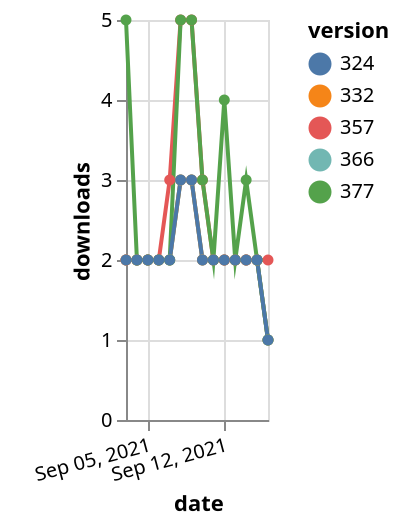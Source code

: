 {"$schema": "https://vega.github.io/schema/vega-lite/v5.json", "description": "A simple bar chart with embedded data.", "data": {"values": [{"date": "2021-09-03", "total": 2303, "delta": 2, "version": "366"}, {"date": "2021-09-04", "total": 2305, "delta": 2, "version": "366"}, {"date": "2021-09-05", "total": 2307, "delta": 2, "version": "366"}, {"date": "2021-09-06", "total": 2309, "delta": 2, "version": "366"}, {"date": "2021-09-07", "total": 2311, "delta": 2, "version": "366"}, {"date": "2021-09-08", "total": 2314, "delta": 3, "version": "366"}, {"date": "2021-09-09", "total": 2317, "delta": 3, "version": "366"}, {"date": "2021-09-10", "total": 2319, "delta": 2, "version": "366"}, {"date": "2021-09-11", "total": 2321, "delta": 2, "version": "366"}, {"date": "2021-09-12", "total": 2323, "delta": 2, "version": "366"}, {"date": "2021-09-13", "total": 2325, "delta": 2, "version": "366"}, {"date": "2021-09-14", "total": 2327, "delta": 2, "version": "366"}, {"date": "2021-09-15", "total": 2329, "delta": 2, "version": "366"}, {"date": "2021-09-16", "total": 2330, "delta": 1, "version": "366"}, {"date": "2021-09-03", "total": 2873, "delta": 2, "version": "357"}, {"date": "2021-09-04", "total": 2875, "delta": 2, "version": "357"}, {"date": "2021-09-05", "total": 2877, "delta": 2, "version": "357"}, {"date": "2021-09-06", "total": 2879, "delta": 2, "version": "357"}, {"date": "2021-09-07", "total": 2882, "delta": 3, "version": "357"}, {"date": "2021-09-08", "total": 2887, "delta": 5, "version": "357"}, {"date": "2021-09-09", "total": 2892, "delta": 5, "version": "357"}, {"date": "2021-09-10", "total": 2895, "delta": 3, "version": "357"}, {"date": "2021-09-11", "total": 2897, "delta": 2, "version": "357"}, {"date": "2021-09-12", "total": 2899, "delta": 2, "version": "357"}, {"date": "2021-09-13", "total": 2901, "delta": 2, "version": "357"}, {"date": "2021-09-14", "total": 2903, "delta": 2, "version": "357"}, {"date": "2021-09-15", "total": 2905, "delta": 2, "version": "357"}, {"date": "2021-09-16", "total": 2907, "delta": 2, "version": "357"}, {"date": "2021-09-03", "total": 2762, "delta": 2, "version": "332"}, {"date": "2021-09-04", "total": 2764, "delta": 2, "version": "332"}, {"date": "2021-09-05", "total": 2766, "delta": 2, "version": "332"}, {"date": "2021-09-06", "total": 2768, "delta": 2, "version": "332"}, {"date": "2021-09-07", "total": 2770, "delta": 2, "version": "332"}, {"date": "2021-09-08", "total": 2773, "delta": 3, "version": "332"}, {"date": "2021-09-09", "total": 2776, "delta": 3, "version": "332"}, {"date": "2021-09-10", "total": 2778, "delta": 2, "version": "332"}, {"date": "2021-09-11", "total": 2780, "delta": 2, "version": "332"}, {"date": "2021-09-12", "total": 2782, "delta": 2, "version": "332"}, {"date": "2021-09-13", "total": 2784, "delta": 2, "version": "332"}, {"date": "2021-09-14", "total": 2786, "delta": 2, "version": "332"}, {"date": "2021-09-15", "total": 2788, "delta": 2, "version": "332"}, {"date": "2021-09-16", "total": 2789, "delta": 1, "version": "332"}, {"date": "2021-09-03", "total": 2103, "delta": 5, "version": "377"}, {"date": "2021-09-04", "total": 2105, "delta": 2, "version": "377"}, {"date": "2021-09-05", "total": 2107, "delta": 2, "version": "377"}, {"date": "2021-09-06", "total": 2109, "delta": 2, "version": "377"}, {"date": "2021-09-07", "total": 2111, "delta": 2, "version": "377"}, {"date": "2021-09-08", "total": 2116, "delta": 5, "version": "377"}, {"date": "2021-09-09", "total": 2121, "delta": 5, "version": "377"}, {"date": "2021-09-10", "total": 2124, "delta": 3, "version": "377"}, {"date": "2021-09-11", "total": 2126, "delta": 2, "version": "377"}, {"date": "2021-09-12", "total": 2130, "delta": 4, "version": "377"}, {"date": "2021-09-13", "total": 2132, "delta": 2, "version": "377"}, {"date": "2021-09-14", "total": 2135, "delta": 3, "version": "377"}, {"date": "2021-09-15", "total": 2137, "delta": 2, "version": "377"}, {"date": "2021-09-16", "total": 2138, "delta": 1, "version": "377"}, {"date": "2021-09-03", "total": 2509, "delta": 2, "version": "324"}, {"date": "2021-09-04", "total": 2511, "delta": 2, "version": "324"}, {"date": "2021-09-05", "total": 2513, "delta": 2, "version": "324"}, {"date": "2021-09-06", "total": 2515, "delta": 2, "version": "324"}, {"date": "2021-09-07", "total": 2517, "delta": 2, "version": "324"}, {"date": "2021-09-08", "total": 2520, "delta": 3, "version": "324"}, {"date": "2021-09-09", "total": 2523, "delta": 3, "version": "324"}, {"date": "2021-09-10", "total": 2525, "delta": 2, "version": "324"}, {"date": "2021-09-11", "total": 2527, "delta": 2, "version": "324"}, {"date": "2021-09-12", "total": 2529, "delta": 2, "version": "324"}, {"date": "2021-09-13", "total": 2531, "delta": 2, "version": "324"}, {"date": "2021-09-14", "total": 2533, "delta": 2, "version": "324"}, {"date": "2021-09-15", "total": 2535, "delta": 2, "version": "324"}, {"date": "2021-09-16", "total": 2536, "delta": 1, "version": "324"}]}, "width": "container", "mark": {"type": "line", "point": {"filled": true}}, "encoding": {"x": {"field": "date", "type": "temporal", "timeUnit": "yearmonthdate", "title": "date", "axis": {"labelAngle": -15}}, "y": {"field": "delta", "type": "quantitative", "title": "downloads"}, "color": {"field": "version", "type": "nominal"}, "tooltip": {"field": "delta"}}}
